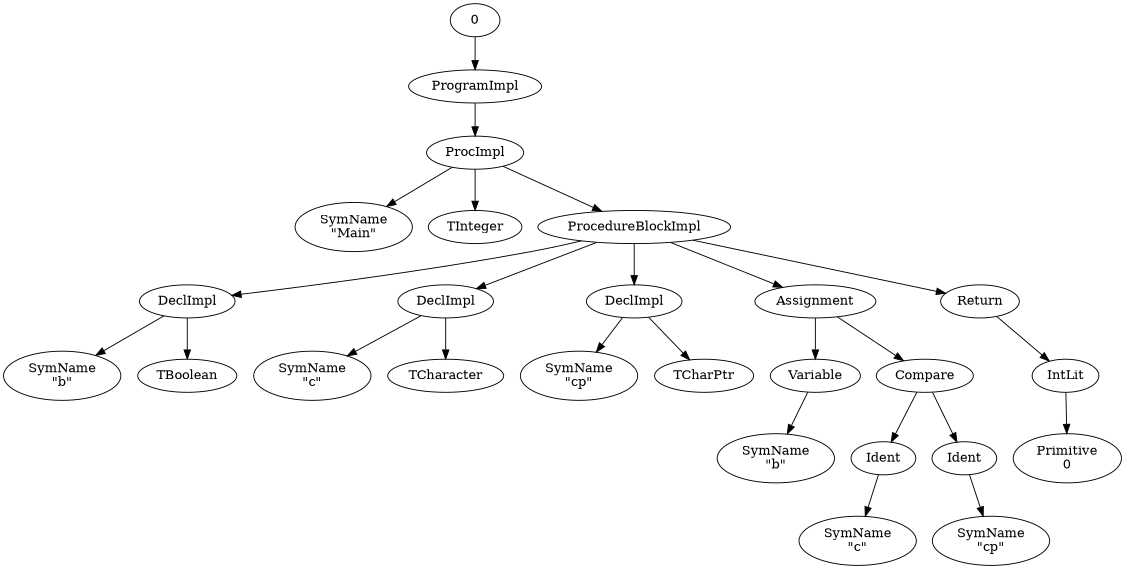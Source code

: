 digraph G { page="8.5,11"; size="7.5, 10"; 
"0" -> "1"
"1" [label="ProgramImpl"]
"1" -> "2"
"2" [label="ProcImpl"]
"2" -> "3"
"3" [label="SymName\n\"Main\""]
"2" -> "4"
"4" [label="TInteger"]
"2" -> "5"
"5" [label="ProcedureBlockImpl"]
"5" -> "6"
"6" [label="DeclImpl"]
"6" -> "7"
"7" [label="SymName\n\"b\""]
"6" -> "8"
"8" [label="TBoolean"]
"5" -> "9"
"9" [label="DeclImpl"]
"9" -> "10"
"10" [label="SymName\n\"c\""]
"9" -> "11"
"11" [label="TCharacter"]
"5" -> "12"
"12" [label="DeclImpl"]
"12" -> "13"
"13" [label="SymName\n\"cp\""]
"12" -> "14"
"14" [label="TCharPtr"]
"5" -> "15"
"15" [label="Assignment"]
"15" -> "16"
"16" [label="Variable"]
"16" -> "17"
"17" [label="SymName\n\"b\""]
"15" -> "18"
"18" [label="Compare"]
"18" -> "19"
"19" [label="Ident"]
"19" -> "20"
"20" [label="SymName\n\"c\""]
"18" -> "21"
"21" [label="Ident"]
"21" -> "22"
"22" [label="SymName\n\"cp\""]
"5" -> "23"
"23" [label="Return"]
"23" -> "24"
"24" [label="IntLit"]
"24" -> "25"
"25" [label="Primitive\n0"]
}
